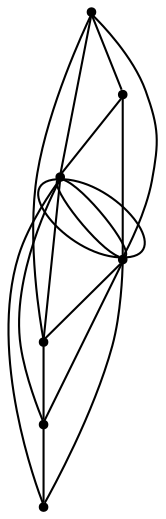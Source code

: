 graph {
  node [shape=point,comment="{\"directed\":false,\"doi\":\"10.4230/LIPIcs.GD.2024.35\",\"figure\":\"2 (1)\"}"]

  v0 [pos="1416.080636710625,686.34414078439"]
  v1 [pos="1436.4532980204453,564.1377416374279"]
  v2 [pos="1416.080636710625,441.93146965157007"]
  v3 [pos="1395.7079754008048,564.1377416374279"]
  v4 [pos="1538.3163501863323,564.1377416374278"]
  v5 [pos="1497.5710275666918,564.1377416374279"]
  v6 [pos="1334.5902458545584,564.1377416374278"]

  v0 -- v2 [id="-1",pos="1416.080636710625,686.34414078439 1497.571154758299,594.6894050047206 1517.434540872646,578.3952354066063 1517.434540872646,563.119435513236 1517.434540872646,547.8436356198657 1497.571154758299,533.5862054312396 1416.080636710625,441.93146965157007"]
  v6 -- v2 [id="-2",pos="1334.5902458545584,564.1377416374278 1416.080636710625,441.93146965157007 1416.080636710625,441.93146965157007 1416.080636710625,441.93146965157007"]
  v6 -- v0 [id="-3",pos="1334.5902458545584,564.1377416374278 1416.080636710625,686.34414078439 1416.080636710625,686.34414078439 1416.080636710625,686.34414078439"]
  v3 -- v0 [id="-5",pos="1395.7079754008048,564.1377416374279 1416.080636710625,686.34414078439 1416.080636710625,686.34414078439 1416.080636710625,686.34414078439"]
  v3 -- v2 [id="-6",pos="1395.7079754008048,564.1377416374279 1416.080636710625,441.93146965157007 1416.080636710625,441.93146965157007 1416.080636710625,441.93146965157007"]
  v3 -- v6 [id="-7",pos="1395.7079754008048,564.1377416374279 1334.5902458545584,564.1377416374278 1334.5902458545584,564.1377416374278 1334.5902458545584,564.1377416374278"]
  v3 -- v1 [id="-9",pos="1395.7079754008048,564.1377416374279 1436.4532980204453,564.1377416374279 1436.4532980204453,564.1377416374279 1436.4532980204453,564.1377416374279"]
  v0 -- v5 [id="-13",pos="1416.080636710625,686.34414078439 1497.5710275666918,564.1377416374279 1497.5710275666918,564.1377416374279 1497.5710275666918,564.1377416374279"]
  v0 -- v1 [id="-14",pos="1416.080636710625,686.34414078439 1436.4532980204453,564.1377416374279 1436.4532980204453,564.1377416374279 1436.4532980204453,564.1377416374279"]
  v0 -- v4 [id="-17",pos="1416.080636710625,686.34414078439 1538.3163501863323,564.1377416374278 1538.3163501863323,564.1377416374278 1538.3163501863323,564.1377416374278"]
  v2 -- v1 [id="-22",pos="1416.080636710625,441.93146965157007 1436.4532980204453,564.1377416374279 1436.4532980204453,564.1377416374279 1436.4532980204453,564.1377416374279"]
  v2 -- v5 [id="-24",pos="1416.080636710625,441.93146965157007 1497.5710275666918,564.1377416374279 1497.5710275666918,564.1377416374279 1497.5710275666918,564.1377416374279"]
  v2 -- v4 [id="-27",pos="1416.080636710625,441.93146965157007 1538.3163501863323,564.1377416374278 1538.3163501863323,564.1377416374278 1538.3163501863323,564.1377416374278"]
  v1 -- v5 [id="-32",pos="1436.4532980204453,564.1377416374279 1497.5710275666918,564.1377416374279 1497.5710275666918,564.1377416374279 1497.5710275666918,564.1377416374279"]
  v5 -- v4 [id="-41",pos="1497.5710275666918,564.1377416374279 1538.3163501863323,564.1377416374278 1538.3163501863323,564.1377416374278 1538.3163501863323,564.1377416374278"]
  v0 -- v2 [id="-47",pos="1416.080636710625,686.34414078439 1374.3168908916455,594.6894050047206 1364.130623832539,579.4136051113504 1364.130623832539,564.1378052179801 1364.130623832539,548.8620053246099 1374.3168908916455,533.5862054312396 1416.080636710625,441.93146965157007"]
  v0 -- v2 [id="-49",pos="1416.080636710625,686.34414078439 1415.0620863196787,594.6894050047206 1415.0620863196787,579.4136051113504 1415.0620863196787,564.1378052179801 1415.0620863196787,548.8620053246099 1415.0620863196787,533.5862054312396 1416.080636710625,441.93146965157007"]
  v2 -- v0 [id="-51",pos="1416.080636710625,441.93146965157007 1457.8446369128192,533.5862054312396 1468.0309039719257,548.8620053246099 1468.0309039719257,564.1378052179801 1468.0309039719257,579.4136051113504 1457.8446369128192,594.6894050047206 1416.080636710625,686.34414078439"]
}